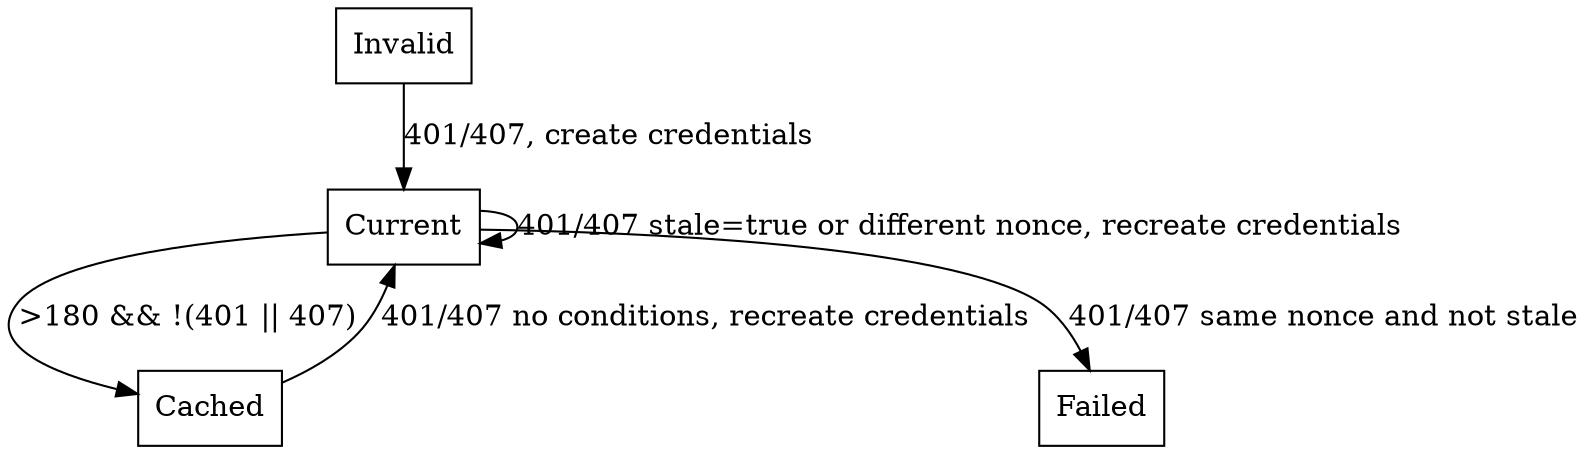 //  names start with cap are states
//  names start with app:: are appliction handlers
//  names start with dum:: are dum interface to application
//  names start with lower case are actions
//  names start with on are events

//state machine for each realm encountered in a challenge
//authentication headers are added in DialogUsageManager::send, but are calculated when processing challenges
digraph ClientAuthManager {
//  rankdir=LR;
  node [shape = box];

  Invalid -> Current [ label = "401/407, create credentials" ];
  
  Current -> Cached  [ label = ">180 && !(401 || 407)" ];
  Current -> Current [ label = "401/407 stale=true or different nonce, recreate credentials" ];
  Current -> Failed  [ label = "401/407 same nonce and not stale" ];
  
  Cached -> Current [ label = "401/407 no conditions, recreate credentials" ];
}
